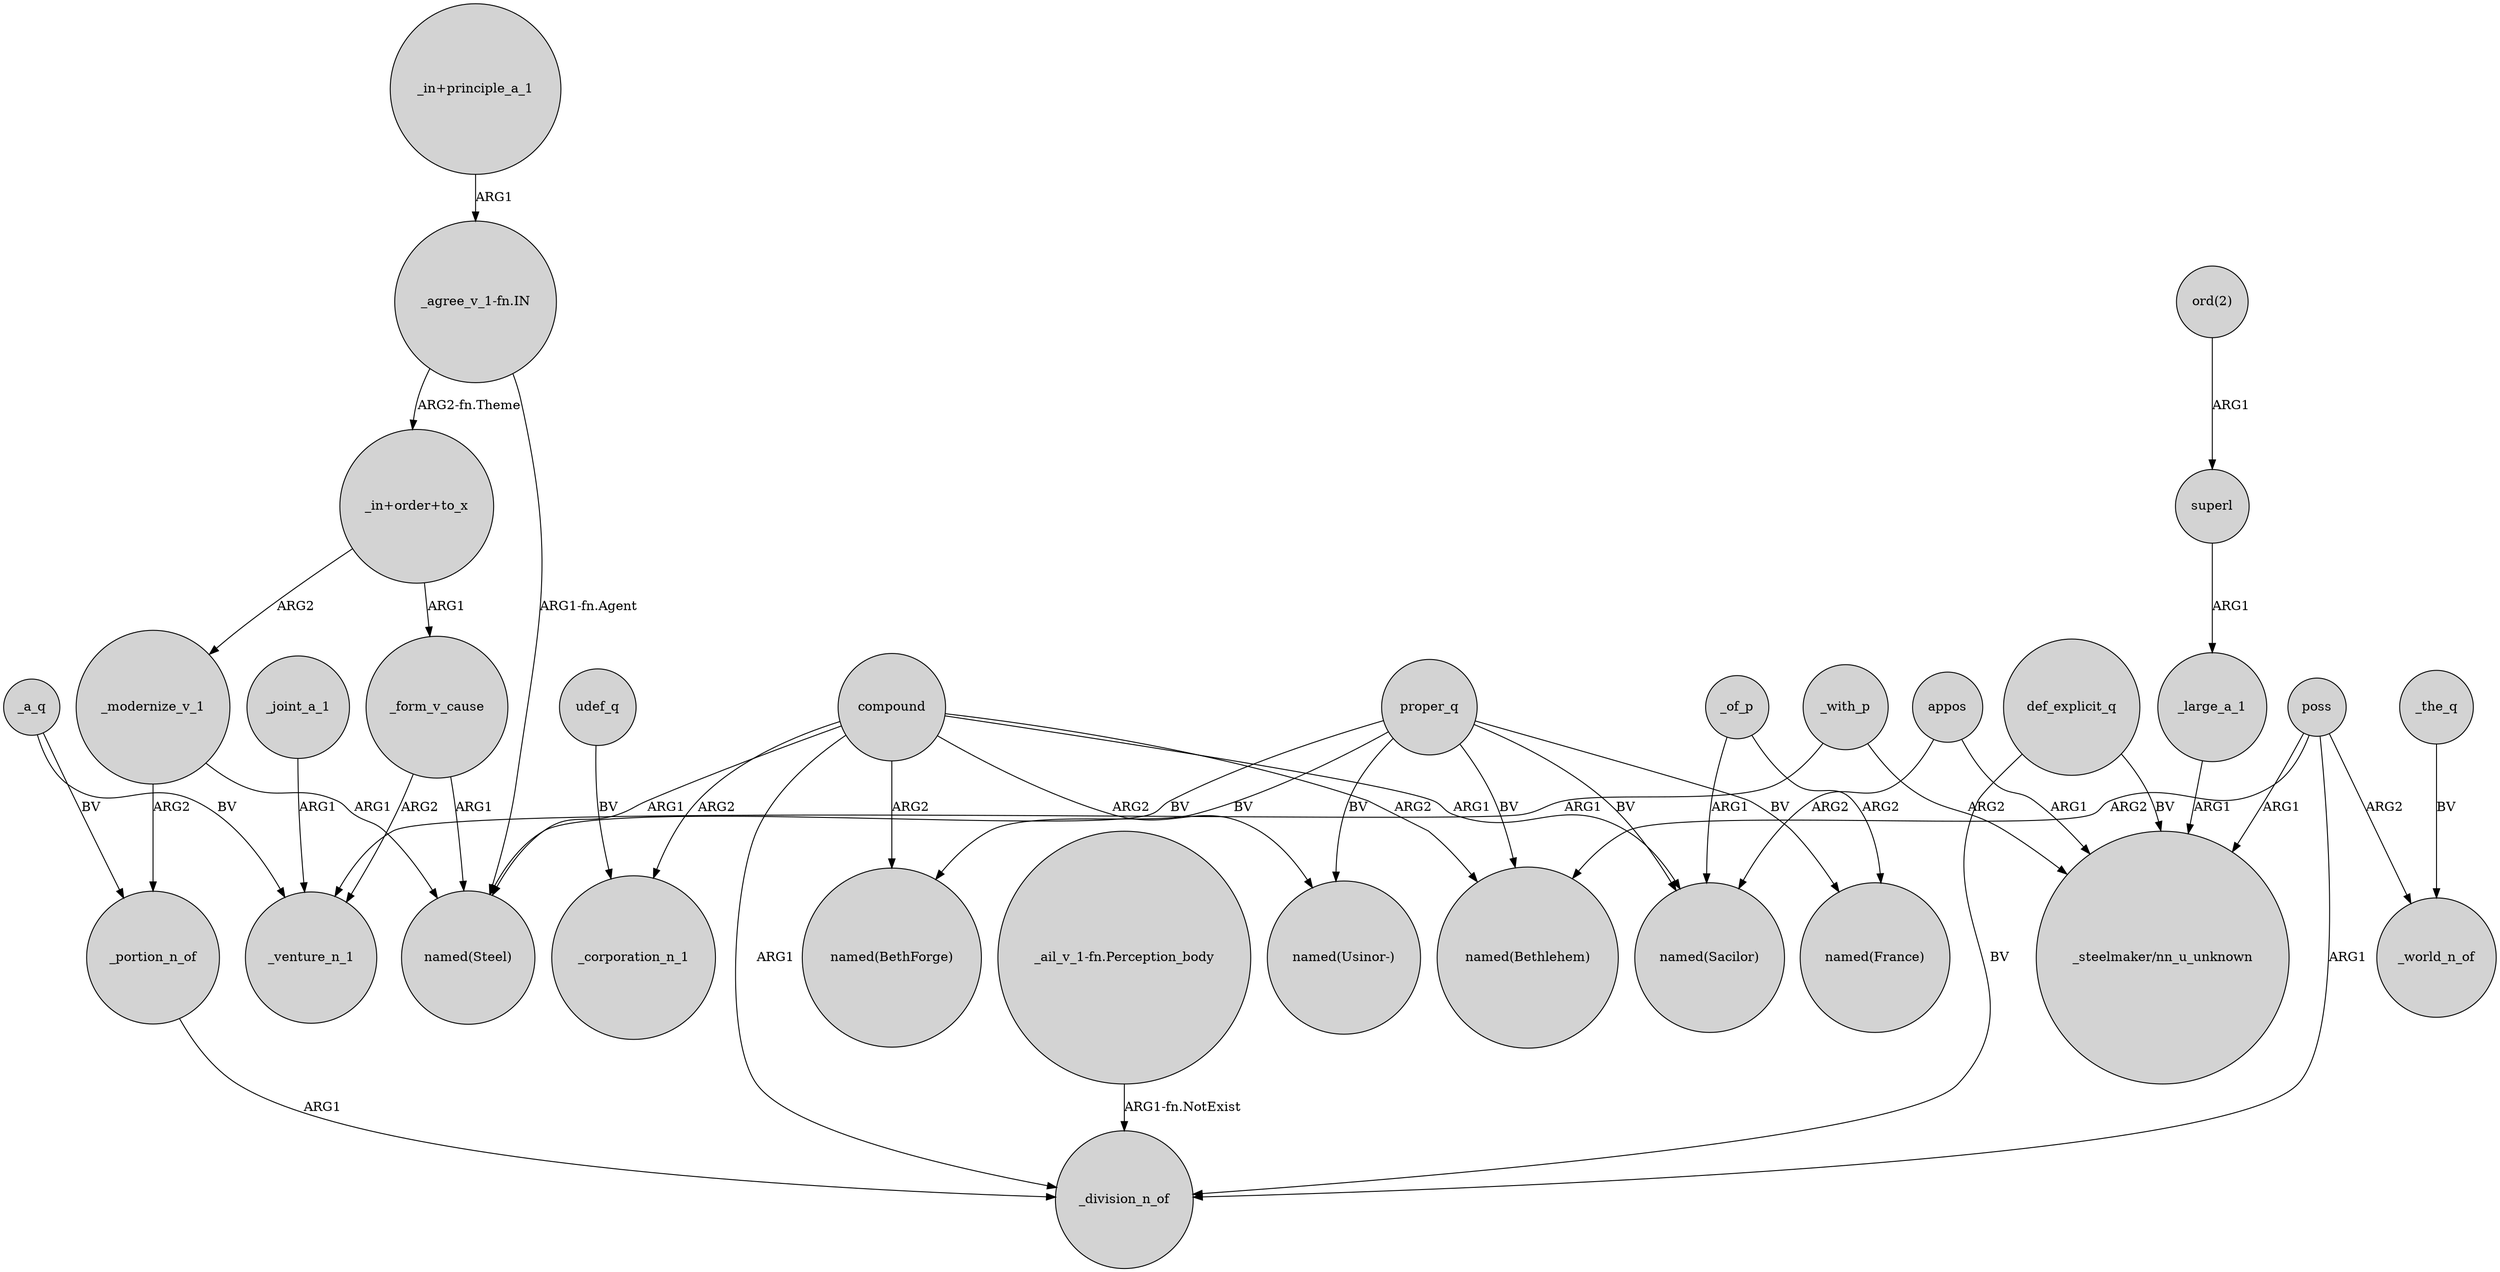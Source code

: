 digraph {
	node [shape=circle style=filled]
	_joint_a_1 -> _venture_n_1 [label=ARG1]
	superl -> _large_a_1 [label=ARG1]
	"_in+principle_a_1" -> "_agree_v_1-fn.IN" [label=ARG1]
	_form_v_cause -> "named(Steel)" [label=ARG1]
	"ord(2)" -> superl [label=ARG1]
	compound -> "named(Usinor-)" [label=ARG2]
	_of_p -> "named(Sacilor)" [label=ARG1]
	compound -> "named(Steel)" [label=ARG1]
	compound -> "named(Sacilor)" [label=ARG1]
	_with_p -> "_steelmaker/nn_u_unknown" [label=ARG2]
	compound -> _corporation_n_1 [label=ARG2]
	proper_q -> "named(France)" [label=BV]
	proper_q -> "named(BethForge)" [label=BV]
	"_agree_v_1-fn.IN" -> "named(Steel)" [label="ARG1-fn.Agent"]
	compound -> "named(Bethlehem)" [label=ARG2]
	poss -> _division_n_of [label=ARG1]
	"_in+order+to_x" -> _modernize_v_1 [label=ARG2]
	poss -> "_steelmaker/nn_u_unknown" [label=ARG1]
	_of_p -> "named(France)" [label=ARG2]
	def_explicit_q -> _division_n_of [label=BV]
	udef_q -> _corporation_n_1 [label=BV]
	_portion_n_of -> _division_n_of [label=ARG1]
	proper_q -> "named(Usinor-)" [label=BV]
	proper_q -> "named(Bethlehem)" [label=BV]
	_modernize_v_1 -> _portion_n_of [label=ARG2]
	_with_p -> _venture_n_1 [label=ARG1]
	appos -> "_steelmaker/nn_u_unknown" [label=ARG1]
	appos -> "named(Sacilor)" [label=ARG2]
	proper_q -> "named(Steel)" [label=BV]
	"_agree_v_1-fn.IN" -> "_in+order+to_x" [label="ARG2-fn.Theme"]
	_large_a_1 -> "_steelmaker/nn_u_unknown" [label=ARG1]
	"_in+order+to_x" -> _form_v_cause [label=ARG1]
	"_ail_v_1-fn.Perception_body" -> _division_n_of [label="ARG1-fn.NotExist"]
	poss -> _world_n_of [label=ARG2]
	poss -> "named(Bethlehem)" [label=ARG2]
	_form_v_cause -> _venture_n_1 [label=ARG2]
	compound -> "named(BethForge)" [label=ARG2]
	_a_q -> _venture_n_1 [label=BV]
	compound -> _division_n_of [label=ARG1]
	_a_q -> _portion_n_of [label=BV]
	def_explicit_q -> "_steelmaker/nn_u_unknown" [label=BV]
	_the_q -> _world_n_of [label=BV]
	proper_q -> "named(Sacilor)" [label=BV]
	_modernize_v_1 -> "named(Steel)" [label=ARG1]
}
